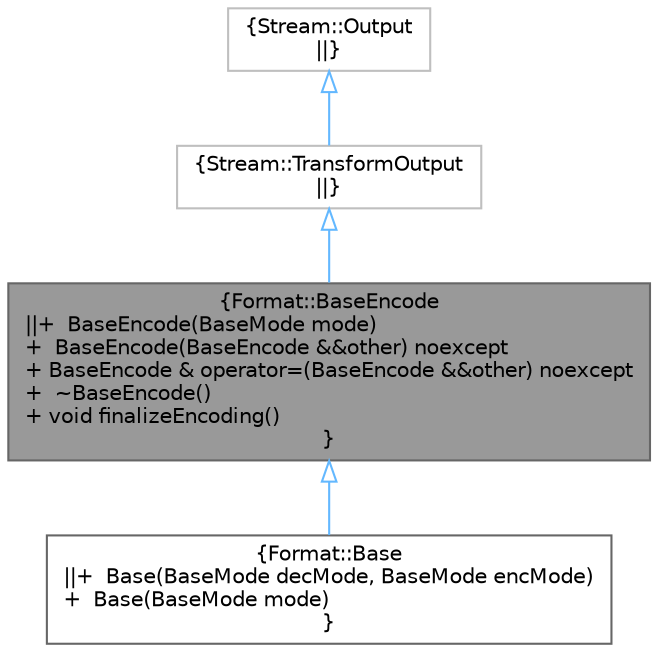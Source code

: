 digraph "Format::BaseEncode"
{
 // LATEX_PDF_SIZE
  bgcolor="transparent";
  edge [fontname=Helvetica,fontsize=10,labelfontname=Helvetica,labelfontsize=10];
  node [fontname=Helvetica,fontsize=10,shape=box,height=0.2,width=0.4];
  Node1 [label="{Format::BaseEncode\n||+  BaseEncode(BaseMode mode)\l+  BaseEncode(BaseEncode &&other) noexcept\l+ BaseEncode & operator=(BaseEncode &&other) noexcept\l+  ~BaseEncode()\l+ void finalizeEncoding()\l}",height=0.2,width=0.4,color="gray40", fillcolor="grey60", style="filled", fontcolor="black",tooltip="Stream::Output Base encoder."];
  Node2 -> Node1 [dir="back",color="steelblue1",style="solid",arrowtail="onormal"];
  Node2 [label="{Stream::TransformOutput\n||}",height=0.2,width=0.4,color="grey75", fillcolor="white", style="filled",URL="/tmp/build/x64/Release/Stream/tag.xml$d1/dff/classStream_1_1TransformOutput.html",tooltip=" "];
  Node3 -> Node2 [dir="back",color="steelblue1",style="solid",arrowtail="onormal"];
  Node3 [label="{Stream::Output\n||}",height=0.2,width=0.4,color="grey75", fillcolor="white", style="filled",URL="/tmp/build/x64/Release/Stream/tag.xml$df/dc2/classStream_1_1Output.html",tooltip=" "];
  Node1 -> Node4 [dir="back",color="steelblue1",style="solid",arrowtail="onormal"];
  Node4 [label="{Format::Base\n||+  Base(BaseMode decMode, BaseMode encMode)\l+  Base(BaseMode mode)\l}",height=0.2,width=0.4,color="gray40", fillcolor="white", style="filled",URL="$db/df1/classFormat_1_1Base.html",tooltip="Stream::Input / Stream::Output Base decoder and encoder."];
}
